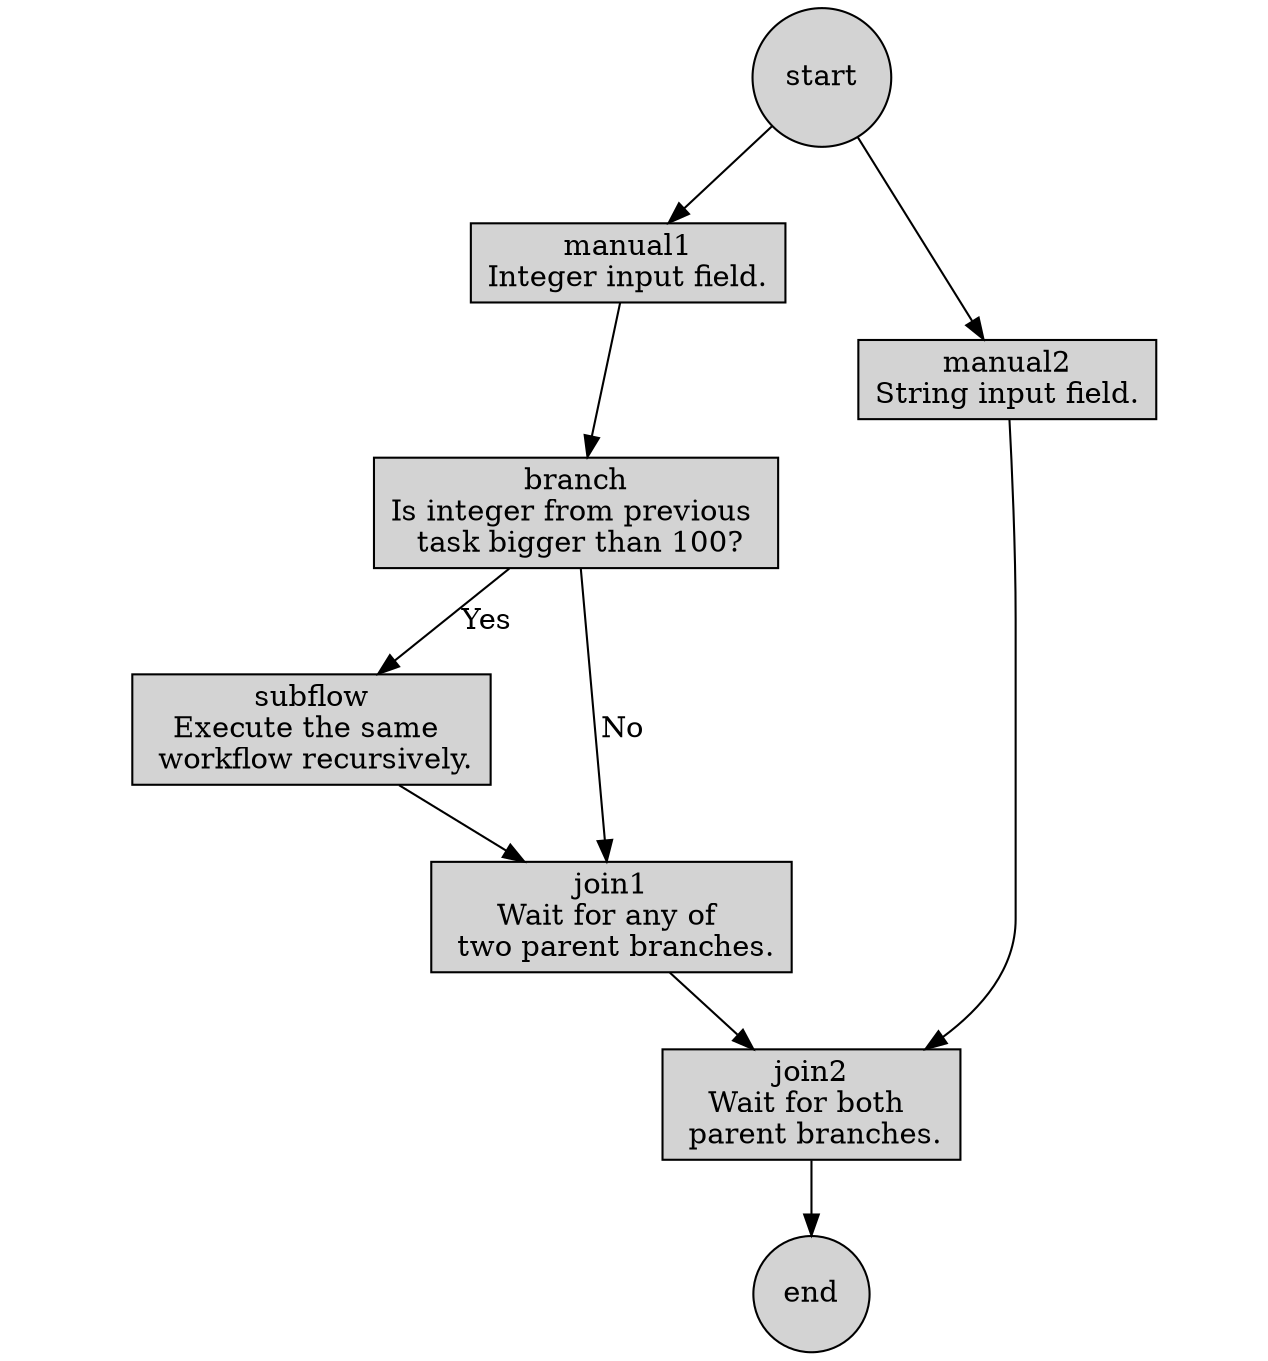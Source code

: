 digraph graph_name {
  graph [
    fontsize = 12,
    overlap = false,
    ratio = 1.075,
  ];

  node [
    style = "filled"
  ];

  edge [
  ];

  // node define
  start [shape = circle];
  manual1 [shape = box, label = "manual1\nInteger input field."];
  manual2 [shape = box, label = "manual2\nString input field."];
  branch [shape = box, label = "branch\nIs integer from previous \n task bigger than 100?"];
  subflow [shape = box, label = "subflow\nExecute the same \n workflow recursively."];
  join1 [shape = box, label = "join1\nWait for any of \n two parent branches."];
  join2 [shape = box, label = "join2\nWait for both \n parent branches."];
  end [shape = circle];

  start -> manual1;
  start -> manual2;
  manual1 -> branch;
  branch -> subflow[label = "Yes"];
  branch -> join1[label = "No"];
  subflow -> join1;
  join1 -> join2;
  manual2 -> join2;
  join2 -> end;
}